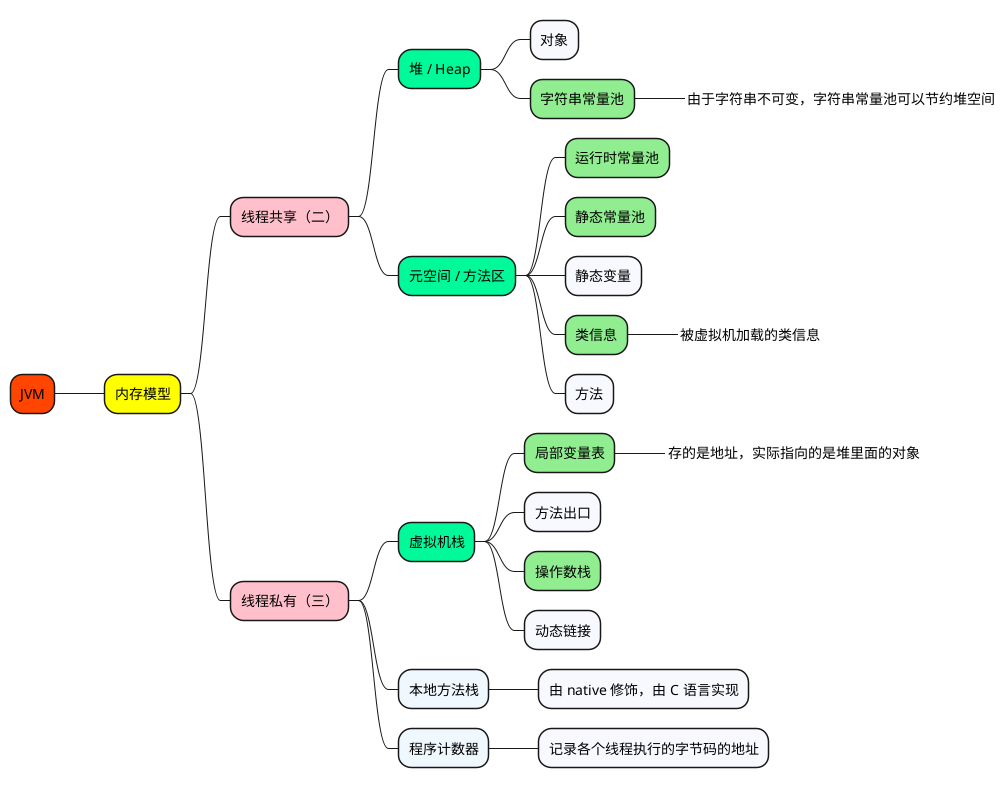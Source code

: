 @startmindmap

+[#OrangeRed] JVM

++[#yellow] 内存模型

+++[#Pink] 线程共享（二）

++++[#MediumSpringGreen] 堆 / Heap

+++++[#GhostWhite] 对象
+++++[#LightGreen] 字符串常量池
++++++_ 由于字符串不可变，字符串常量池可以节约堆空间


++++[#MediumSpringGreen] 元空间 / 方法区

+++++[#LightGreen] 运行时常量池
+++++[#LightGreen] 静态常量池
+++++[#GhostWhite] 静态变量
+++++[#LightGreen] 类信息
++++++[#MediumSpringGreen]_ 被虚拟机加载的类信息
+++++[#GhostWhite] 方法


+++[#Pink] 线程私有（三）

++++[#MediumSpringGreen] 虚拟机栈
+++++[#LightGreen] 局部变量表
++++++[#MediumSpringGreen]_ 存的是地址，实际指向的是堆里面的对象
+++++[#GhostWhite] 方法出口
+++++[#LightGreen] 操作数栈
+++++[#GhostWhite] 动态链接

++++[#AliceBlue] 本地方法栈
+++++[#GhostWhite] 由 native 修饰，由 C 语言实现

++++[#AliceBlue] 程序计数器
+++++[#GhostWhite] 记录各个线程执行的字节码的地址


@endmindmap